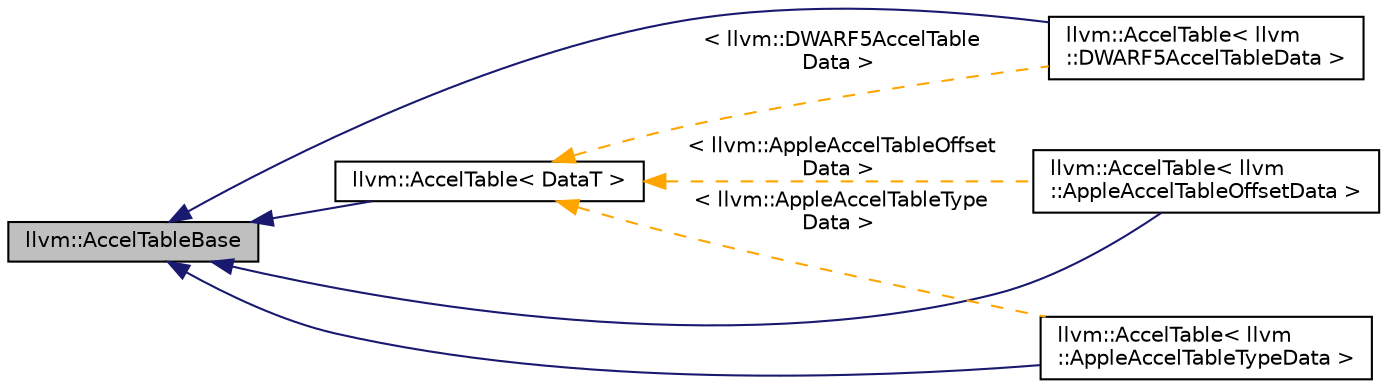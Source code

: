 digraph "llvm::AccelTableBase"
{
 // LATEX_PDF_SIZE
  bgcolor="transparent";
  edge [fontname="Helvetica",fontsize="10",labelfontname="Helvetica",labelfontsize="10"];
  node [fontname="Helvetica",fontsize="10",shape="box"];
  rankdir="LR";
  Node1 [label="llvm::AccelTableBase",height=0.2,width=0.4,color="black", fillcolor="grey75", style="filled", fontcolor="black",tooltip="A base class holding non-template-dependant functionality of the AccelTable class."];
  Node1 -> Node2 [dir="back",color="midnightblue",fontsize="10",style="solid",fontname="Helvetica"];
  Node2 [label="llvm::AccelTable\< llvm\l::DWARF5AccelTableData \>",height=0.2,width=0.4,color="black",URL="$classllvm_1_1AccelTable.html",tooltip=" "];
  Node1 -> Node3 [dir="back",color="midnightblue",fontsize="10",style="solid",fontname="Helvetica"];
  Node3 [label="llvm::AccelTable\< llvm\l::AppleAccelTableOffsetData \>",height=0.2,width=0.4,color="black",URL="$classllvm_1_1AccelTable.html",tooltip=" "];
  Node1 -> Node4 [dir="back",color="midnightblue",fontsize="10",style="solid",fontname="Helvetica"];
  Node4 [label="llvm::AccelTable\< llvm\l::AppleAccelTableTypeData \>",height=0.2,width=0.4,color="black",URL="$classllvm_1_1AccelTable.html",tooltip=" "];
  Node1 -> Node5 [dir="back",color="midnightblue",fontsize="10",style="solid",fontname="Helvetica"];
  Node5 [label="llvm::AccelTable\< DataT \>",height=0.2,width=0.4,color="black",URL="$classllvm_1_1AccelTable.html",tooltip="This class holds an abstract representation of an Accelerator Table, consisting of a sequence of buck..."];
  Node5 -> Node2 [dir="back",color="orange",fontsize="10",style="dashed",label=" \< llvm::DWARF5AccelTable\lData \>" ,fontname="Helvetica"];
  Node5 -> Node3 [dir="back",color="orange",fontsize="10",style="dashed",label=" \< llvm::AppleAccelTableOffset\lData \>" ,fontname="Helvetica"];
  Node5 -> Node4 [dir="back",color="orange",fontsize="10",style="dashed",label=" \< llvm::AppleAccelTableType\lData \>" ,fontname="Helvetica"];
}
